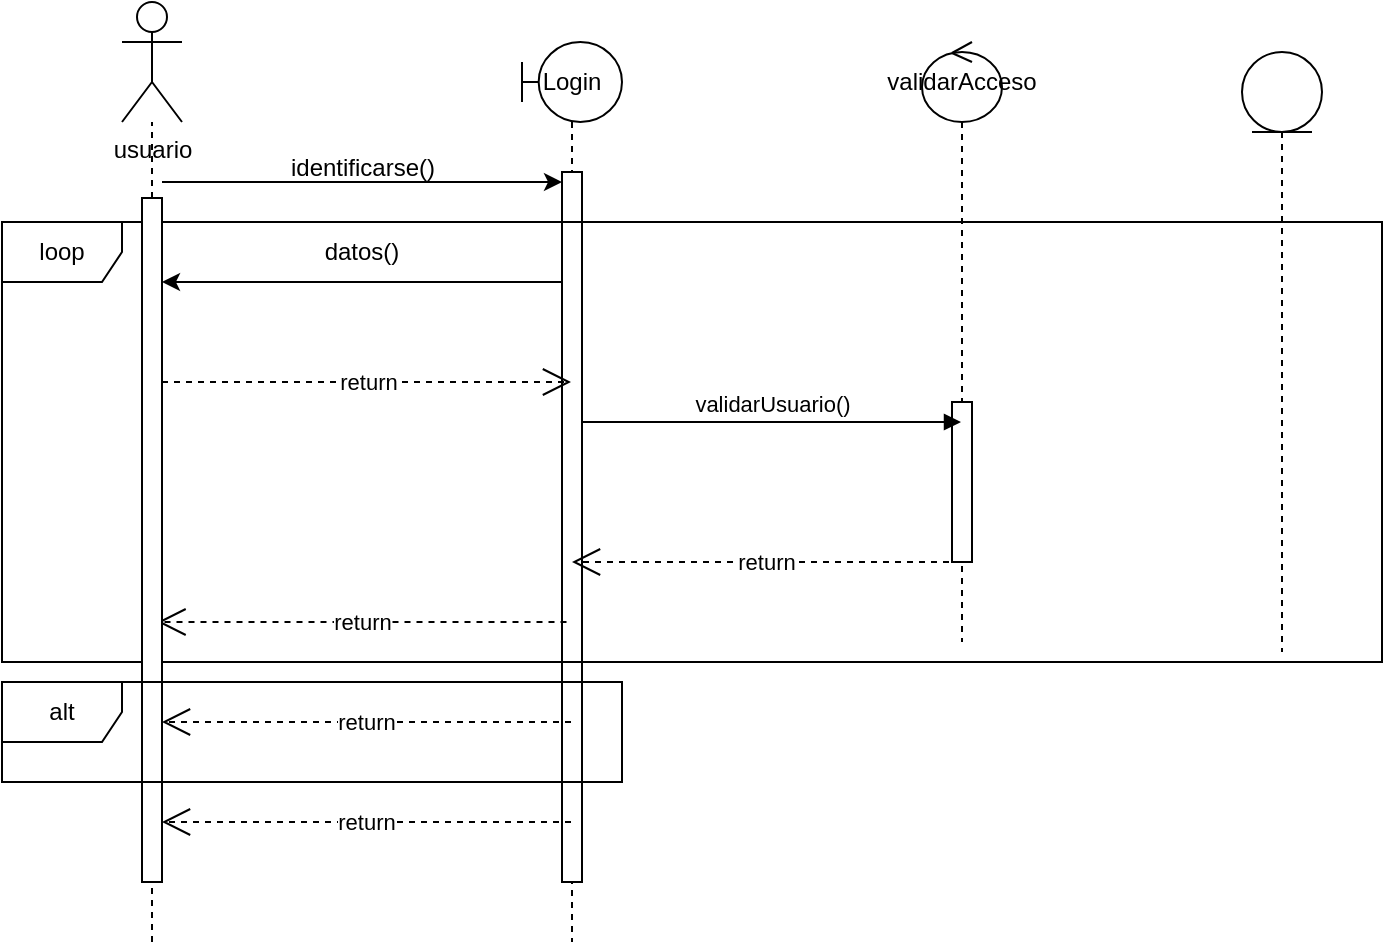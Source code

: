 <mxfile version="22.0.3" type="device">
  <diagram name="Página-1" id="cHZsCNHryJJcQiOb9n7G">
    <mxGraphModel dx="712" dy="827" grid="1" gridSize="10" guides="1" tooltips="1" connect="1" arrows="1" fold="1" page="1" pageScale="1" pageWidth="827" pageHeight="1169" math="0" shadow="0">
      <root>
        <mxCell id="0" />
        <mxCell id="1" parent="0" />
        <mxCell id="Nyp-aqp3VWiPjF_TcECs-4" value="Login" style="shape=umlLifeline;perimeter=lifelinePerimeter;whiteSpace=wrap;html=1;container=1;dropTarget=0;collapsible=0;recursiveResize=0;outlineConnect=0;portConstraint=eastwest;newEdgeStyle={&quot;curved&quot;:0,&quot;rounded&quot;:0};participant=umlBoundary;" vertex="1" parent="1">
          <mxGeometry x="350" y="220" width="50" height="450" as="geometry" />
        </mxCell>
        <mxCell id="Nyp-aqp3VWiPjF_TcECs-5" value="" style="html=1;points=[[0,0,0,0,5],[0,1,0,0,-5],[1,0,0,0,5],[1,1,0,0,-5]];perimeter=orthogonalPerimeter;outlineConnect=0;targetShapes=umlLifeline;portConstraint=eastwest;newEdgeStyle={&quot;curved&quot;:0,&quot;rounded&quot;:0};" vertex="1" parent="Nyp-aqp3VWiPjF_TcECs-4">
          <mxGeometry x="20" y="65" width="10" height="355" as="geometry" />
        </mxCell>
        <mxCell id="Nyp-aqp3VWiPjF_TcECs-6" value="usuario" style="shape=umlActor;verticalLabelPosition=bottom;verticalAlign=top;html=1;outlineConnect=0;" vertex="1" parent="1">
          <mxGeometry x="150" y="200" width="30" height="60" as="geometry" />
        </mxCell>
        <mxCell id="Nyp-aqp3VWiPjF_TcECs-7" value="" style="endArrow=none;dashed=1;html=1;rounded=0;" edge="1" parent="1" target="Nyp-aqp3VWiPjF_TcECs-6">
          <mxGeometry width="50" height="50" relative="1" as="geometry">
            <mxPoint x="165" y="670" as="sourcePoint" />
            <mxPoint x="350" y="390" as="targetPoint" />
          </mxGeometry>
        </mxCell>
        <mxCell id="Nyp-aqp3VWiPjF_TcECs-8" style="edgeStyle=orthogonalEdgeStyle;rounded=0;orthogonalLoop=1;jettySize=auto;html=1;curved=0;" edge="1" parent="1">
          <mxGeometry relative="1" as="geometry">
            <mxPoint x="170" y="290" as="sourcePoint" />
            <mxPoint x="370" y="290" as="targetPoint" />
            <Array as="points">
              <mxPoint x="170" y="290" />
              <mxPoint x="370" y="290" />
            </Array>
          </mxGeometry>
        </mxCell>
        <mxCell id="Nyp-aqp3VWiPjF_TcECs-9" value="identificarse()" style="text;html=1;align=center;verticalAlign=middle;resizable=0;points=[];autosize=1;strokeColor=none;fillColor=none;" vertex="1" parent="1">
          <mxGeometry x="220" y="268" width="100" height="30" as="geometry" />
        </mxCell>
        <mxCell id="Nyp-aqp3VWiPjF_TcECs-10" style="edgeStyle=orthogonalEdgeStyle;rounded=0;orthogonalLoop=1;jettySize=auto;html=1;curved=0;" edge="1" parent="1">
          <mxGeometry relative="1" as="geometry">
            <mxPoint x="370" y="340" as="sourcePoint" />
            <mxPoint x="170" y="340" as="targetPoint" />
            <Array as="points">
              <mxPoint x="370" y="340" />
            </Array>
          </mxGeometry>
        </mxCell>
        <mxCell id="Nyp-aqp3VWiPjF_TcECs-11" value="datos()" style="text;html=1;strokeColor=none;fillColor=none;align=center;verticalAlign=middle;whiteSpace=wrap;rounded=0;" vertex="1" parent="1">
          <mxGeometry x="240" y="310" width="60" height="30" as="geometry" />
        </mxCell>
        <mxCell id="Nyp-aqp3VWiPjF_TcECs-12" value="return" style="endArrow=open;endSize=12;dashed=1;html=1;rounded=0;" edge="1" parent="1" target="Nyp-aqp3VWiPjF_TcECs-4">
          <mxGeometry width="160" relative="1" as="geometry">
            <mxPoint x="170" y="390" as="sourcePoint" />
            <mxPoint x="340" y="390" as="targetPoint" />
          </mxGeometry>
        </mxCell>
        <mxCell id="Nyp-aqp3VWiPjF_TcECs-13" value="return" style="endArrow=open;endSize=12;dashed=1;html=1;rounded=0;" edge="1" parent="1">
          <mxGeometry width="160" relative="1" as="geometry">
            <mxPoint x="372.25" y="510" as="sourcePoint" />
            <mxPoint x="167.75" y="510" as="targetPoint" />
          </mxGeometry>
        </mxCell>
        <mxCell id="Nyp-aqp3VWiPjF_TcECs-14" value="validarAcceso" style="shape=umlLifeline;perimeter=lifelinePerimeter;whiteSpace=wrap;html=1;container=1;dropTarget=0;collapsible=0;recursiveResize=0;outlineConnect=0;portConstraint=eastwest;newEdgeStyle={&quot;curved&quot;:0,&quot;rounded&quot;:0};participant=umlControl;" vertex="1" parent="1">
          <mxGeometry x="550" y="220" width="40" height="300" as="geometry" />
        </mxCell>
        <mxCell id="Nyp-aqp3VWiPjF_TcECs-15" value="" style="html=1;points=[[0,0,0,0,5],[0,1,0,0,-5],[1,0,0,0,5],[1,1,0,0,-5]];perimeter=orthogonalPerimeter;outlineConnect=0;targetShapes=umlLifeline;portConstraint=eastwest;newEdgeStyle={&quot;curved&quot;:0,&quot;rounded&quot;:0};" vertex="1" parent="Nyp-aqp3VWiPjF_TcECs-14">
          <mxGeometry x="15" y="180" width="10" height="80" as="geometry" />
        </mxCell>
        <mxCell id="Nyp-aqp3VWiPjF_TcECs-16" value="validarUsuario()" style="html=1;verticalAlign=bottom;endArrow=block;curved=0;rounded=0;" edge="1" parent="1" target="Nyp-aqp3VWiPjF_TcECs-14">
          <mxGeometry width="80" relative="1" as="geometry">
            <mxPoint x="380" y="410" as="sourcePoint" />
            <mxPoint x="460" y="410" as="targetPoint" />
          </mxGeometry>
        </mxCell>
        <mxCell id="Nyp-aqp3VWiPjF_TcECs-17" value="return" style="endArrow=open;endSize=12;dashed=1;html=1;rounded=0;" edge="1" parent="1" target="Nyp-aqp3VWiPjF_TcECs-4">
          <mxGeometry x="0.005" width="160" relative="1" as="geometry">
            <mxPoint x="569.5" y="480" as="sourcePoint" />
            <mxPoint x="420" y="480" as="targetPoint" />
            <mxPoint as="offset" />
          </mxGeometry>
        </mxCell>
        <mxCell id="Nyp-aqp3VWiPjF_TcECs-18" value="" style="shape=umlLifeline;perimeter=lifelinePerimeter;whiteSpace=wrap;html=1;container=1;dropTarget=0;collapsible=0;recursiveResize=0;outlineConnect=0;portConstraint=eastwest;newEdgeStyle={&quot;curved&quot;:0,&quot;rounded&quot;:0};participant=umlEntity;" vertex="1" parent="1">
          <mxGeometry x="710" y="225" width="40" height="300" as="geometry" />
        </mxCell>
        <mxCell id="Nyp-aqp3VWiPjF_TcECs-20" value="loop" style="shape=umlFrame;whiteSpace=wrap;html=1;pointerEvents=0;" vertex="1" parent="1">
          <mxGeometry x="90" y="310" width="690" height="220" as="geometry" />
        </mxCell>
        <mxCell id="Nyp-aqp3VWiPjF_TcECs-21" value="" style="html=1;points=[[0,0,0,0,5],[0,1,0,0,-5],[1,0,0,0,5],[1,1,0,0,-5]];perimeter=orthogonalPerimeter;outlineConnect=0;targetShapes=umlLifeline;portConstraint=eastwest;newEdgeStyle={&quot;curved&quot;:0,&quot;rounded&quot;:0};" vertex="1" parent="1">
          <mxGeometry x="160" y="298" width="10" height="342" as="geometry" />
        </mxCell>
        <mxCell id="Nyp-aqp3VWiPjF_TcECs-26" value="return" style="endArrow=open;endSize=12;dashed=1;html=1;rounded=0;" edge="1" parent="1">
          <mxGeometry width="160" relative="1" as="geometry">
            <mxPoint x="374.5" y="560" as="sourcePoint" />
            <mxPoint x="170" y="560" as="targetPoint" />
          </mxGeometry>
        </mxCell>
        <mxCell id="Nyp-aqp3VWiPjF_TcECs-27" value="return" style="endArrow=open;endSize=12;dashed=1;html=1;rounded=0;" edge="1" parent="1">
          <mxGeometry width="160" relative="1" as="geometry">
            <mxPoint x="374.5" y="610" as="sourcePoint" />
            <mxPoint x="170" y="610" as="targetPoint" />
          </mxGeometry>
        </mxCell>
        <mxCell id="Nyp-aqp3VWiPjF_TcECs-28" value="alt" style="shape=umlFrame;whiteSpace=wrap;html=1;pointerEvents=0;" vertex="1" parent="1">
          <mxGeometry x="90" y="540" width="310" height="50" as="geometry" />
        </mxCell>
      </root>
    </mxGraphModel>
  </diagram>
</mxfile>
